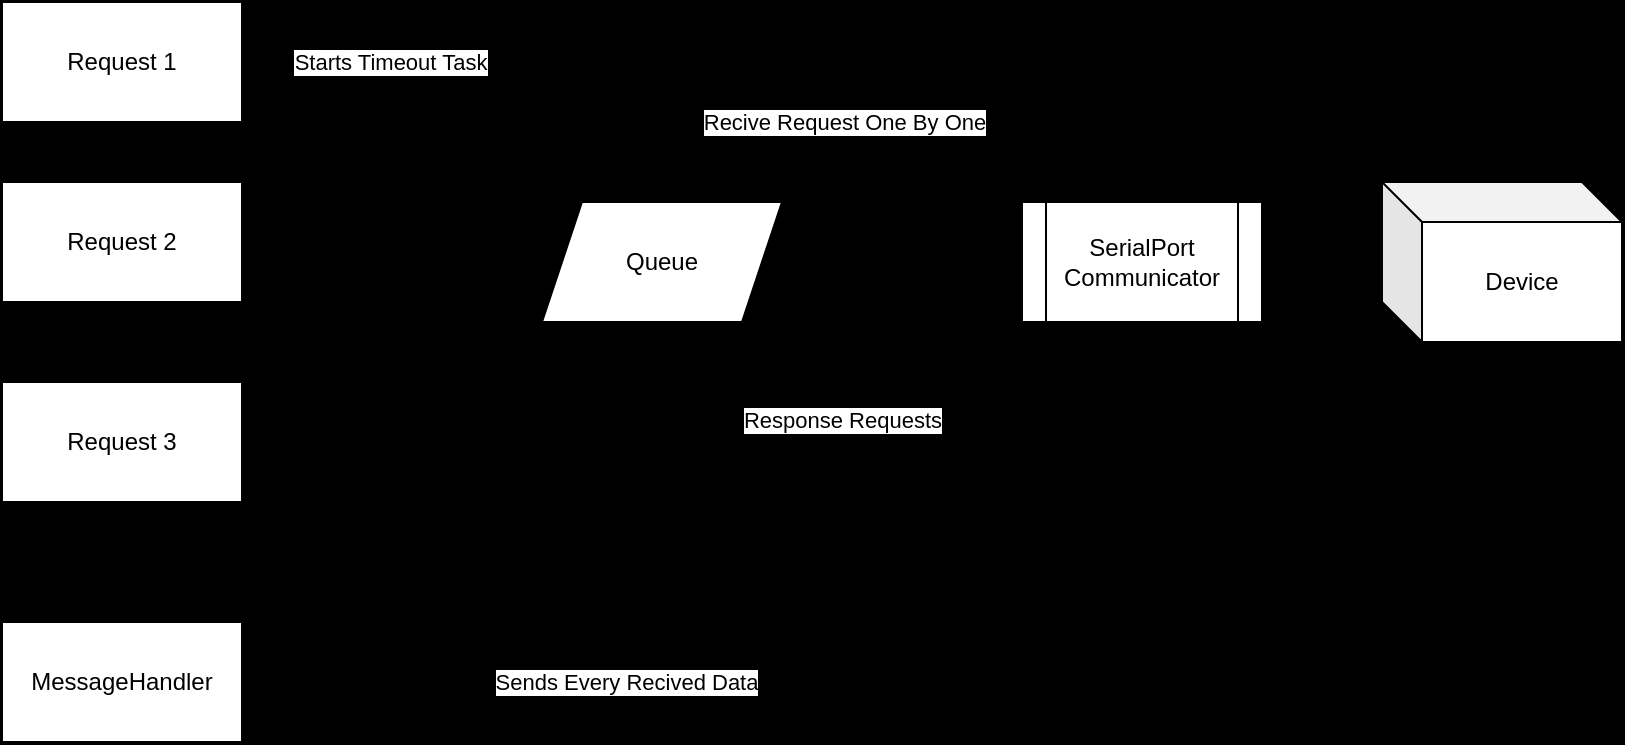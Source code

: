 <mxfile version="25.0.3">
  <diagram name="Page-1" id="9Jv5TZBMwYiEGdnl2_Fq">
    <mxGraphModel dx="2074" dy="1098" grid="1" gridSize="10" guides="1" tooltips="1" connect="1" arrows="1" fold="1" page="1" pageScale="1" pageWidth="900" pageHeight="500" background="#000000" math="0" shadow="0">
      <root>
        <mxCell id="0" />
        <mxCell id="1" parent="0" />
        <mxCell id="ZBFJD08WCHcWqZldoDUF-7" style="edgeStyle=orthogonalEdgeStyle;rounded=1;orthogonalLoop=1;jettySize=auto;html=1;exitX=1;exitY=0.5;exitDx=0;exitDy=0;entryX=0.25;entryY=0;entryDx=0;entryDy=0;curved=0;" parent="1" source="ZBFJD08WCHcWqZldoDUF-1" target="ZBFJD08WCHcWqZldoDUF-6" edge="1">
          <mxGeometry relative="1" as="geometry" />
        </mxCell>
        <mxCell id="bfiiD2CVPl-vrcZTkpAS-1" value="Starts Timeout Task" style="edgeLabel;html=1;align=center;verticalAlign=middle;resizable=0;points=[];" vertex="1" connectable="0" parent="ZBFJD08WCHcWqZldoDUF-7">
          <mxGeometry x="-0.408" relative="1" as="geometry">
            <mxPoint as="offset" />
          </mxGeometry>
        </mxCell>
        <mxCell id="ZBFJD08WCHcWqZldoDUF-1" value="Request 1" style="rounded=0;whiteSpace=wrap;html=1;" parent="1" vertex="1">
          <mxGeometry x="45" y="60" width="120" height="60" as="geometry" />
        </mxCell>
        <mxCell id="ZBFJD08WCHcWqZldoDUF-8" style="edgeStyle=orthogonalEdgeStyle;rounded=1;orthogonalLoop=1;jettySize=auto;html=1;exitX=1;exitY=0.5;exitDx=0;exitDy=0;entryX=0;entryY=0.5;entryDx=0;entryDy=0;curved=0;" parent="1" source="ZBFJD08WCHcWqZldoDUF-2" target="ZBFJD08WCHcWqZldoDUF-6" edge="1">
          <mxGeometry relative="1" as="geometry" />
        </mxCell>
        <mxCell id="ZBFJD08WCHcWqZldoDUF-2" value="Request 2" style="rounded=0;whiteSpace=wrap;html=1;" parent="1" vertex="1">
          <mxGeometry x="45" y="150" width="120" height="60" as="geometry" />
        </mxCell>
        <mxCell id="ZBFJD08WCHcWqZldoDUF-9" style="edgeStyle=orthogonalEdgeStyle;rounded=1;orthogonalLoop=1;jettySize=auto;html=1;exitX=1;exitY=0.5;exitDx=0;exitDy=0;entryX=0;entryY=1;entryDx=0;entryDy=0;curved=0;" parent="1" source="ZBFJD08WCHcWqZldoDUF-3" target="ZBFJD08WCHcWqZldoDUF-6" edge="1">
          <mxGeometry relative="1" as="geometry" />
        </mxCell>
        <mxCell id="ZBFJD08WCHcWqZldoDUF-3" value="Request 3" style="rounded=0;whiteSpace=wrap;html=1;" parent="1" vertex="1">
          <mxGeometry x="45" y="250" width="120" height="60" as="geometry" />
        </mxCell>
        <mxCell id="ZBFJD08WCHcWqZldoDUF-15" style="edgeStyle=orthogonalEdgeStyle;rounded=1;orthogonalLoop=1;jettySize=auto;html=1;exitX=1;exitY=0.5;exitDx=0;exitDy=0;curved=0;" parent="1" source="ZBFJD08WCHcWqZldoDUF-4" target="ZBFJD08WCHcWqZldoDUF-14" edge="1">
          <mxGeometry relative="1" as="geometry" />
        </mxCell>
        <mxCell id="ZBFJD08WCHcWqZldoDUF-18" style="edgeStyle=orthogonalEdgeStyle;rounded=1;orthogonalLoop=1;jettySize=auto;html=1;exitX=0;exitY=1;exitDx=0;exitDy=0;entryX=0.5;entryY=1;entryDx=0;entryDy=0;curved=0;" parent="1" source="ZBFJD08WCHcWqZldoDUF-4" target="ZBFJD08WCHcWqZldoDUF-6" edge="1">
          <mxGeometry relative="1" as="geometry">
            <Array as="points">
              <mxPoint x="555" y="270" />
              <mxPoint x="375" y="270" />
            </Array>
          </mxGeometry>
        </mxCell>
        <mxCell id="ZBFJD08WCHcWqZldoDUF-20" value="Response Requests" style="edgeLabel;html=1;align=center;verticalAlign=middle;resizable=0;points=[];" parent="ZBFJD08WCHcWqZldoDUF-18" vertex="1" connectable="0">
          <mxGeometry x="0.056" y="-1" relative="1" as="geometry">
            <mxPoint x="8" as="offset" />
          </mxGeometry>
        </mxCell>
        <mxCell id="ZBFJD08WCHcWqZldoDUF-22" style="edgeStyle=orthogonalEdgeStyle;rounded=1;orthogonalLoop=1;jettySize=auto;html=1;exitX=0.25;exitY=1;exitDx=0;exitDy=0;entryX=1;entryY=0.5;entryDx=0;entryDy=0;curved=0;" parent="1" source="ZBFJD08WCHcWqZldoDUF-4" target="ZBFJD08WCHcWqZldoDUF-5" edge="1">
          <mxGeometry relative="1" as="geometry" />
        </mxCell>
        <mxCell id="ZBFJD08WCHcWqZldoDUF-23" value="Sends Every Recived Data" style="edgeLabel;html=1;align=center;verticalAlign=middle;resizable=0;points=[];" parent="ZBFJD08WCHcWqZldoDUF-22" vertex="1" connectable="0">
          <mxGeometry x="0.282" y="1" relative="1" as="geometry">
            <mxPoint x="-24" y="-1" as="offset" />
          </mxGeometry>
        </mxCell>
        <mxCell id="ZBFJD08WCHcWqZldoDUF-4" value="SerialPort&lt;div&gt;Communicator&lt;/div&gt;" style="shape=process;whiteSpace=wrap;html=1;backgroundOutline=1;" parent="1" vertex="1">
          <mxGeometry x="555" y="160" width="120" height="60" as="geometry" />
        </mxCell>
        <mxCell id="ZBFJD08WCHcWqZldoDUF-5" value="MessageHandler" style="rounded=0;whiteSpace=wrap;html=1;" parent="1" vertex="1">
          <mxGeometry x="45" y="370" width="120" height="60" as="geometry" />
        </mxCell>
        <mxCell id="ZBFJD08WCHcWqZldoDUF-11" style="edgeStyle=orthogonalEdgeStyle;rounded=1;orthogonalLoop=1;jettySize=auto;html=1;exitX=0.5;exitY=0;exitDx=0;exitDy=0;curved=0;entryX=0;entryY=0;entryDx=0;entryDy=0;" parent="1" source="ZBFJD08WCHcWqZldoDUF-6" target="ZBFJD08WCHcWqZldoDUF-4" edge="1">
          <mxGeometry relative="1" as="geometry">
            <mxPoint x="525" y="160" as="targetPoint" />
            <Array as="points">
              <mxPoint x="375" y="120" />
              <mxPoint x="555" y="120" />
            </Array>
          </mxGeometry>
        </mxCell>
        <mxCell id="ZBFJD08WCHcWqZldoDUF-21" value="Recive Request One By One" style="edgeLabel;html=1;align=center;verticalAlign=middle;resizable=0;points=[];" parent="ZBFJD08WCHcWqZldoDUF-11" vertex="1" connectable="0">
          <mxGeometry x="-0.174" y="-1" relative="1" as="geometry">
            <mxPoint x="23" y="-1" as="offset" />
          </mxGeometry>
        </mxCell>
        <mxCell id="ZBFJD08WCHcWqZldoDUF-6" value="Queue" style="shape=parallelogram;perimeter=parallelogramPerimeter;whiteSpace=wrap;html=1;fixedSize=1;" parent="1" vertex="1">
          <mxGeometry x="315" y="160" width="120" height="60" as="geometry" />
        </mxCell>
        <mxCell id="ZBFJD08WCHcWqZldoDUF-16" style="edgeStyle=orthogonalEdgeStyle;rounded=1;orthogonalLoop=1;jettySize=auto;html=1;exitX=0;exitY=0;exitDx=70;exitDy=80;exitPerimeter=0;entryX=0.5;entryY=1;entryDx=0;entryDy=0;curved=0;" parent="1" source="ZBFJD08WCHcWqZldoDUF-14" target="ZBFJD08WCHcWqZldoDUF-4" edge="1">
          <mxGeometry relative="1" as="geometry">
            <Array as="points">
              <mxPoint x="805" y="290" />
              <mxPoint x="615" y="290" />
            </Array>
          </mxGeometry>
        </mxCell>
        <mxCell id="ZBFJD08WCHcWqZldoDUF-14" value="Device" style="shape=cube;whiteSpace=wrap;html=1;boundedLbl=1;backgroundOutline=1;darkOpacity=0.05;darkOpacity2=0.1;" parent="1" vertex="1">
          <mxGeometry x="735" y="150" width="120" height="80" as="geometry" />
        </mxCell>
        <mxCell id="ZBFJD08WCHcWqZldoDUF-19" value="Process&amp;nbsp;&lt;div&gt;Loop&lt;/div&gt;" style="text;html=1;align=center;verticalAlign=middle;resizable=0;points=[];autosize=1;strokeColor=none;fillColor=none;" parent="1" vertex="1">
          <mxGeometry x="455" y="170" width="70" height="40" as="geometry" />
        </mxCell>
      </root>
    </mxGraphModel>
  </diagram>
</mxfile>
